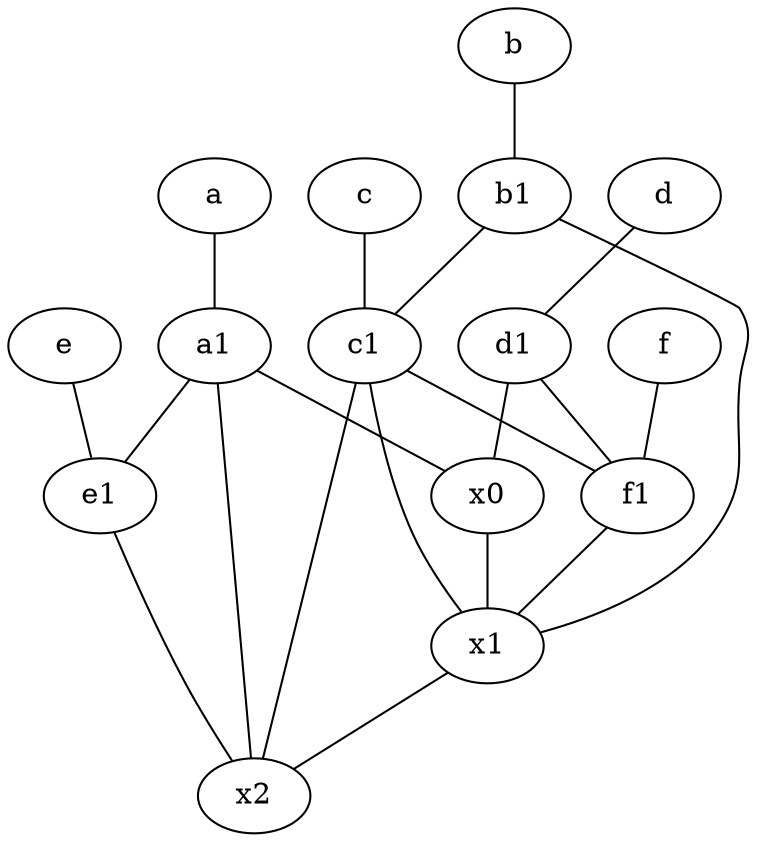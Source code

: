 graph {
	node [labelfontsize=50]
	d1 [labelfontsize=50 pos="3,5!"]
	c [labelfontsize=50 pos="4.5,2!"]
	e1 [labelfontsize=50 pos="7,7!"]
	b1 [labelfontsize=50 pos="9,4!"]
	f1 [labelfontsize=50 pos="3,8!"]
	c1 [labelfontsize=50 pos="4.5,3!"]
	b [labelfontsize=50 pos="10,4!"]
	f [labelfontsize=50 pos="3,9!"]
	a1 [labelfontsize=50 pos="8,3!"]
	a [labelfontsize=50 pos="8,2!"]
	x1 [labelfontsize=50]
	x2 [labelfontsize=50]
	d [labelfontsize=50 pos="2,5!"]
	e [labelfontsize=50 pos="7,9!"]
	x0 [labelfontsize=50]
	a -- a1
	a1 -- x2
	c1 -- f1
	b -- b1
	f -- f1
	d1 -- f1
	e -- e1
	f1 -- x1
	c1 -- x2
	a1 -- x0
	b1 -- x1
	d -- d1
	a1 -- e1
	x1 -- x2
	e1 -- x2
	b1 -- c1
	d1 -- x0
	x0 -- x1
	c1 -- x1
	c -- c1
}
